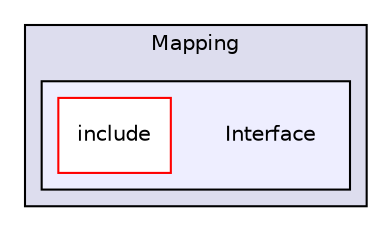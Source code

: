 digraph "/home/travis/build/AliceO2Group/AliceO2/Detectors/MUON/MCH/Mapping/Interface" {
  bgcolor=transparent;
  compound=true
  node [ fontsize="10", fontname="Helvetica"];
  edge [ labelfontsize="10", labelfontname="Helvetica"];
  subgraph clusterdir_b098e3604916eca5f90f2bb1c75b7880 {
    graph [ bgcolor="#ddddee", pencolor="black", label="Mapping" fontname="Helvetica", fontsize="10", URL="dir_b098e3604916eca5f90f2bb1c75b7880.html"]
  subgraph clusterdir_bb33a65c2c121b6655a8db1556a9cb2b {
    graph [ bgcolor="#eeeeff", pencolor="black", label="" URL="dir_bb33a65c2c121b6655a8db1556a9cb2b.html"];
    dir_bb33a65c2c121b6655a8db1556a9cb2b [shape=plaintext label="Interface"];
    dir_b85c32e2f89d94b8a78f223e462bc47b [shape=box label="include" color="red" fillcolor="white" style="filled" URL="dir_b85c32e2f89d94b8a78f223e462bc47b.html"];
  }
  }
}
